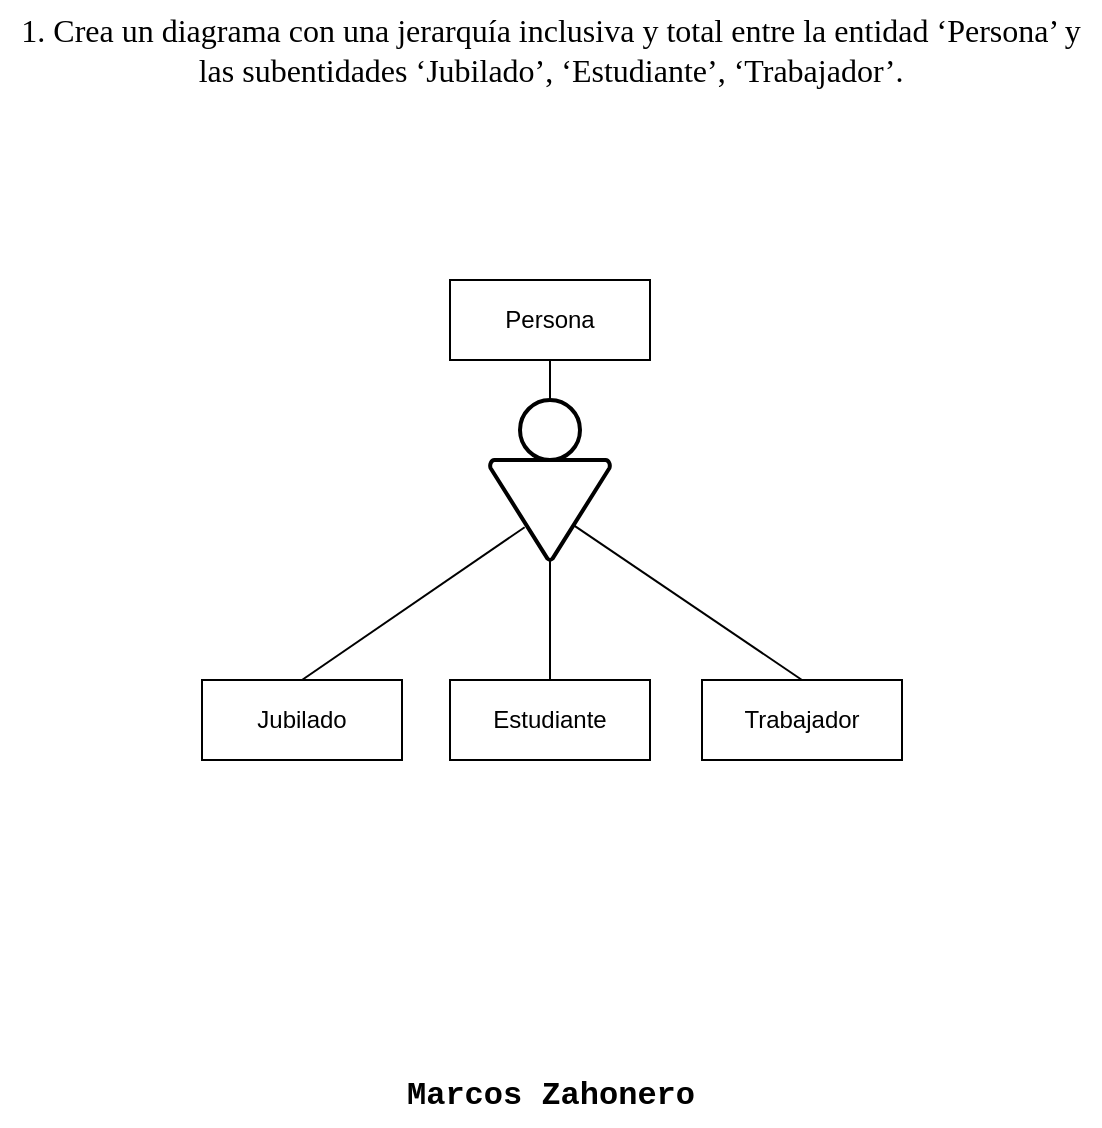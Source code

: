<mxfile version="22.1.3" type="github" pages="8">
  <diagram name="Ejercicio 2" id="s6UP3YSVPayXmiM5UkvV">
    <mxGraphModel dx="513" dy="635" grid="1" gridSize="10" guides="1" tooltips="1" connect="1" arrows="1" fold="1" page="1" pageScale="1" pageWidth="827" pageHeight="583" math="0" shadow="0">
      <root>
        <mxCell id="0" />
        <mxCell id="1" parent="0" />
        <mxCell id="-W6sRGnbbnQQ_3bXXXMR-1" value="&lt;font face=&quot;Courier New&quot; style=&quot;font-size: 16px;&quot;&gt;&lt;b&gt;Marcos Zahonero&lt;/b&gt;&lt;/font&gt;" style="text;html=1;align=center;verticalAlign=middle;resizable=0;points=[];autosize=1;strokeColor=none;fillColor=none;" vertex="1" parent="1">
          <mxGeometry x="329" y="553" width="170" height="30" as="geometry" />
        </mxCell>
        <mxCell id="oGPRaBB6svItABvemWCe-1" value="&lt;span style=&quot;font-size: 12pt; font-family: &amp;quot;Times New Roman&amp;quot;, serif; background-color: transparent; text-align: start;&quot;&gt;1. Crea un diagrama con una jerarquía inclusiva y total entre la entidad ‘Persona’ y &lt;br&gt;las subentidades ‘Jubilado’, ‘Estudiante’, ‘Trabajador’.&lt;/span&gt;" style="text;html=1;align=center;verticalAlign=middle;resizable=0;points=[];autosize=1;strokeColor=none;fillColor=none;" vertex="1" parent="1">
          <mxGeometry x="139" y="20" width="550" height="50" as="geometry" />
        </mxCell>
        <mxCell id="oGPRaBB6svItABvemWCe-2" value="Persona" style="whiteSpace=wrap;html=1;align=center;" vertex="1" parent="1">
          <mxGeometry x="364" y="160" width="100" height="40" as="geometry" />
        </mxCell>
        <mxCell id="oGPRaBB6svItABvemWCe-3" value="Jubilado" style="whiteSpace=wrap;html=1;align=center;" vertex="1" parent="1">
          <mxGeometry x="240" y="360" width="100" height="40" as="geometry" />
        </mxCell>
        <mxCell id="oGPRaBB6svItABvemWCe-4" value="Estudiante" style="whiteSpace=wrap;html=1;align=center;" vertex="1" parent="1">
          <mxGeometry x="364" y="360" width="100" height="40" as="geometry" />
        </mxCell>
        <mxCell id="oGPRaBB6svItABvemWCe-5" value="Trabajador" style="whiteSpace=wrap;html=1;align=center;" vertex="1" parent="1">
          <mxGeometry x="490" y="360" width="100" height="40" as="geometry" />
        </mxCell>
        <mxCell id="oGPRaBB6svItABvemWCe-13" style="rounded=0;orthogonalLoop=1;jettySize=auto;html=1;entryX=0.5;entryY=0;entryDx=0;entryDy=0;endArrow=none;endFill=0;" edge="1" parent="1" source="oGPRaBB6svItABvemWCe-6" target="oGPRaBB6svItABvemWCe-4">
          <mxGeometry relative="1" as="geometry" />
        </mxCell>
        <mxCell id="oGPRaBB6svItABvemWCe-14" style="rounded=0;orthogonalLoop=1;jettySize=auto;html=1;entryX=0.5;entryY=0;entryDx=0;entryDy=0;endArrow=none;endFill=0;exitX=0.702;exitY=0.656;exitDx=0;exitDy=0;exitPerimeter=0;" edge="1" parent="1" source="oGPRaBB6svItABvemWCe-6" target="oGPRaBB6svItABvemWCe-5">
          <mxGeometry relative="1" as="geometry" />
        </mxCell>
        <mxCell id="oGPRaBB6svItABvemWCe-15" style="rounded=0;orthogonalLoop=1;jettySize=auto;html=1;entryX=0.5;entryY=0;entryDx=0;entryDy=0;endArrow=none;endFill=0;exitX=0.289;exitY=0.672;exitDx=0;exitDy=0;exitPerimeter=0;" edge="1" parent="1" source="oGPRaBB6svItABvemWCe-6" target="oGPRaBB6svItABvemWCe-3">
          <mxGeometry relative="1" as="geometry" />
        </mxCell>
        <mxCell id="oGPRaBB6svItABvemWCe-6" value="" style="strokeWidth=2;html=1;shape=mxgraph.flowchart.merge_or_storage;whiteSpace=wrap;" vertex="1" parent="1">
          <mxGeometry x="384" y="250" width="60" height="50" as="geometry" />
        </mxCell>
        <mxCell id="oGPRaBB6svItABvemWCe-7" value="" style="strokeWidth=2;html=1;shape=mxgraph.flowchart.start_1;whiteSpace=wrap;" vertex="1" parent="1">
          <mxGeometry x="399" y="220" width="30" height="30" as="geometry" />
        </mxCell>
        <mxCell id="oGPRaBB6svItABvemWCe-16" style="edgeStyle=orthogonalEdgeStyle;rounded=0;orthogonalLoop=1;jettySize=auto;html=1;entryX=0.5;entryY=0;entryDx=0;entryDy=0;entryPerimeter=0;endArrow=none;endFill=0;" edge="1" parent="1" source="oGPRaBB6svItABvemWCe-2" target="oGPRaBB6svItABvemWCe-7">
          <mxGeometry relative="1" as="geometry" />
        </mxCell>
      </root>
    </mxGraphModel>
  </diagram>
  <diagram id="bXWGF3gQvI8TQfe0GtxY" name="Ejercicio 3">
    <mxGraphModel dx="1428" dy="1524" grid="1" gridSize="10" guides="1" tooltips="1" connect="1" arrows="1" fold="1" page="1" pageScale="1" pageWidth="1169" pageHeight="827" math="0" shadow="0">
      <root>
        <mxCell id="0" />
        <mxCell id="1" parent="0" />
        <mxCell id="XWVDZJnuDHoiAh0nyCyD-1" value="&lt;font face=&quot;Courier New&quot; style=&quot;font-size: 16px;&quot;&gt;&lt;b&gt;Marcos Zahonero&lt;/b&gt;&lt;/font&gt;" style="text;html=1;align=center;verticalAlign=middle;resizable=0;points=[];autosize=1;strokeColor=none;fillColor=none;" vertex="1" parent="1">
          <mxGeometry x="500" y="788" width="170" height="30" as="geometry" />
        </mxCell>
      </root>
    </mxGraphModel>
  </diagram>
  <diagram name="Ejercicio 4" id="N7XCAI3fObROB7bnRkU3">
    <mxGraphModel dx="714" dy="762" grid="1" gridSize="10" guides="1" tooltips="1" connect="1" arrows="1" fold="1" page="1" pageScale="1" pageWidth="1169" pageHeight="827" math="0" shadow="0">
      <root>
        <mxCell id="emVUb7xYAfuHqp8Xjb3y-0" />
        <mxCell id="emVUb7xYAfuHqp8Xjb3y-1" parent="emVUb7xYAfuHqp8Xjb3y-0" />
        <mxCell id="emVUb7xYAfuHqp8Xjb3y-2" value="&lt;font face=&quot;Courier New&quot; style=&quot;font-size: 16px;&quot;&gt;&lt;b&gt;Marcos Zahonero&lt;/b&gt;&lt;/font&gt;" style="text;html=1;align=center;verticalAlign=middle;resizable=0;points=[];autosize=1;strokeColor=none;fillColor=none;" vertex="1" parent="emVUb7xYAfuHqp8Xjb3y-1">
          <mxGeometry x="500" y="788" width="170" height="30" as="geometry" />
        </mxCell>
      </root>
    </mxGraphModel>
  </diagram>
  <diagram name="Ejercicio 5" id="7tQu3U58EtfLByiPfnBh">
    <mxGraphModel dx="714" dy="762" grid="1" gridSize="10" guides="1" tooltips="1" connect="1" arrows="1" fold="1" page="1" pageScale="1" pageWidth="1169" pageHeight="827" math="0" shadow="0">
      <root>
        <mxCell id="a_R9b0GTvAho48e8AoWs-0" />
        <mxCell id="a_R9b0GTvAho48e8AoWs-1" parent="a_R9b0GTvAho48e8AoWs-0" />
        <mxCell id="a_R9b0GTvAho48e8AoWs-2" value="&lt;font face=&quot;Courier New&quot; style=&quot;font-size: 16px;&quot;&gt;&lt;b&gt;Marcos Zahonero&lt;/b&gt;&lt;/font&gt;" style="text;html=1;align=center;verticalAlign=middle;resizable=0;points=[];autosize=1;strokeColor=none;fillColor=none;" vertex="1" parent="a_R9b0GTvAho48e8AoWs-1">
          <mxGeometry x="500" y="788" width="170" height="30" as="geometry" />
        </mxCell>
      </root>
    </mxGraphModel>
  </diagram>
  <diagram name="Ejercicio 6" id="68oRxoqA9hb6sxomcYJI">
    <mxGraphModel dx="714" dy="762" grid="1" gridSize="10" guides="1" tooltips="1" connect="1" arrows="1" fold="1" page="1" pageScale="1" pageWidth="1169" pageHeight="827" math="0" shadow="0">
      <root>
        <mxCell id="rTrqL4ixCt3RJRfFR4qe-0" />
        <mxCell id="rTrqL4ixCt3RJRfFR4qe-1" parent="rTrqL4ixCt3RJRfFR4qe-0" />
        <mxCell id="rTrqL4ixCt3RJRfFR4qe-2" value="&lt;font face=&quot;Courier New&quot; style=&quot;font-size: 16px;&quot;&gt;&lt;b&gt;Marcos Zahonero&lt;/b&gt;&lt;/font&gt;" style="text;html=1;align=center;verticalAlign=middle;resizable=0;points=[];autosize=1;strokeColor=none;fillColor=none;" vertex="1" parent="rTrqL4ixCt3RJRfFR4qe-1">
          <mxGeometry x="500" y="788" width="170" height="30" as="geometry" />
        </mxCell>
      </root>
    </mxGraphModel>
  </diagram>
  <diagram name="Ejercicio 7" id="ubZDKlNIlawsq9397yZc">
    <mxGraphModel dx="714" dy="762" grid="1" gridSize="10" guides="1" tooltips="1" connect="1" arrows="1" fold="1" page="1" pageScale="1" pageWidth="1169" pageHeight="827" math="0" shadow="0">
      <root>
        <mxCell id="26u0AH9kyKDvd15An8O5-0" />
        <mxCell id="26u0AH9kyKDvd15An8O5-1" parent="26u0AH9kyKDvd15An8O5-0" />
        <mxCell id="26u0AH9kyKDvd15An8O5-2" value="&lt;font face=&quot;Courier New&quot; style=&quot;font-size: 16px;&quot;&gt;&lt;b&gt;Marcos Zahonero&lt;/b&gt;&lt;/font&gt;" style="text;html=1;align=center;verticalAlign=middle;resizable=0;points=[];autosize=1;strokeColor=none;fillColor=none;" vertex="1" parent="26u0AH9kyKDvd15An8O5-1">
          <mxGeometry x="500" y="788" width="170" height="30" as="geometry" />
        </mxCell>
      </root>
    </mxGraphModel>
  </diagram>
  <diagram name="Ejercicio 8" id="FsXtY-T1UhNcKNqy4ghy">
    <mxGraphModel dx="714" dy="762" grid="1" gridSize="10" guides="1" tooltips="1" connect="1" arrows="1" fold="1" page="1" pageScale="1" pageWidth="1169" pageHeight="827" math="0" shadow="0">
      <root>
        <mxCell id="bSm-1dwrW_8Ugu19XNZG-0" />
        <mxCell id="bSm-1dwrW_8Ugu19XNZG-1" parent="bSm-1dwrW_8Ugu19XNZG-0" />
        <mxCell id="bSm-1dwrW_8Ugu19XNZG-2" value="&lt;font face=&quot;Courier New&quot; style=&quot;font-size: 16px;&quot;&gt;&lt;b&gt;Marcos Zahonero&lt;/b&gt;&lt;/font&gt;" style="text;html=1;align=center;verticalAlign=middle;resizable=0;points=[];autosize=1;strokeColor=none;fillColor=none;" vertex="1" parent="bSm-1dwrW_8Ugu19XNZG-1">
          <mxGeometry x="500" y="788" width="170" height="30" as="geometry" />
        </mxCell>
      </root>
    </mxGraphModel>
  </diagram>
  <diagram name="Ejercicio 9" id="bQIxRGEy8d0m9tq8Y5Bm">
    <mxGraphModel dx="714" dy="762" grid="1" gridSize="10" guides="1" tooltips="1" connect="1" arrows="1" fold="1" page="1" pageScale="1" pageWidth="1169" pageHeight="827" math="0" shadow="0">
      <root>
        <mxCell id="foAJY4nc_GlZPDkyIOwI-0" />
        <mxCell id="foAJY4nc_GlZPDkyIOwI-1" parent="foAJY4nc_GlZPDkyIOwI-0" />
        <mxCell id="foAJY4nc_GlZPDkyIOwI-2" value="&lt;font face=&quot;Courier New&quot; style=&quot;font-size: 16px;&quot;&gt;&lt;b&gt;Marcos Zahonero&lt;/b&gt;&lt;/font&gt;" style="text;html=1;align=center;verticalAlign=middle;resizable=0;points=[];autosize=1;strokeColor=none;fillColor=none;" vertex="1" parent="foAJY4nc_GlZPDkyIOwI-1">
          <mxGeometry x="500" y="788" width="170" height="30" as="geometry" />
        </mxCell>
      </root>
    </mxGraphModel>
  </diagram>
</mxfile>
